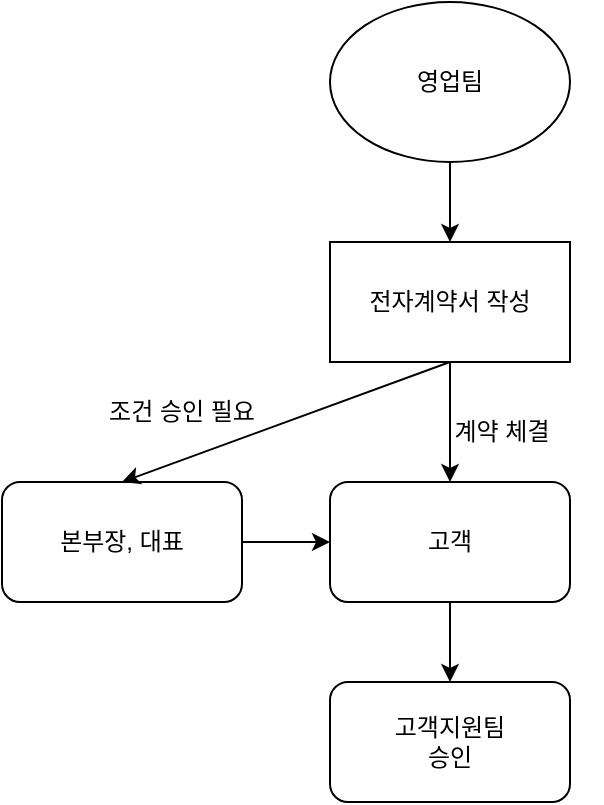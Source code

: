 <mxfile version="13.7.1" type="github"><diagram id="d6fL0c8MtKtCZylyciFx" name="Page-1"><mxGraphModel dx="946" dy="1681" grid="1" gridSize="10" guides="1" tooltips="1" connect="1" arrows="1" fold="1" page="1" pageScale="1" pageWidth="827" pageHeight="1169" math="0" shadow="0"><root><mxCell id="0"/><mxCell id="1" parent="0"/><mxCell id="xfdai1Y3ngSe-8RWAcle-1" value="전자계약서 작성" style="rounded=0;whiteSpace=wrap;html=1;" vertex="1" parent="1"><mxGeometry x="354" y="110" width="120" height="60" as="geometry"/></mxCell><mxCell id="xfdai1Y3ngSe-8RWAcle-2" value="영업팀" style="ellipse;whiteSpace=wrap;html=1;" vertex="1" parent="1"><mxGeometry x="354" y="-10" width="120" height="80" as="geometry"/></mxCell><mxCell id="xfdai1Y3ngSe-8RWAcle-3" value="" style="endArrow=classic;html=1;entryX=0.5;entryY=0;entryDx=0;entryDy=0;exitX=0.5;exitY=1;exitDx=0;exitDy=0;" edge="1" parent="1" source="xfdai1Y3ngSe-8RWAcle-2" target="xfdai1Y3ngSe-8RWAcle-1"><mxGeometry width="50" height="50" relative="1" as="geometry"><mxPoint x="390" y="170" as="sourcePoint"/><mxPoint x="440" y="120" as="targetPoint"/></mxGeometry></mxCell><mxCell id="xfdai1Y3ngSe-8RWAcle-4" value="본부장, 대표" style="rounded=1;whiteSpace=wrap;html=1;" vertex="1" parent="1"><mxGeometry x="190" y="230" width="120" height="60" as="geometry"/></mxCell><mxCell id="xfdai1Y3ngSe-8RWAcle-5" value="고객" style="rounded=1;whiteSpace=wrap;html=1;" vertex="1" parent="1"><mxGeometry x="354" y="230" width="120" height="60" as="geometry"/></mxCell><mxCell id="xfdai1Y3ngSe-8RWAcle-9" value="" style="endArrow=classic;html=1;exitX=0.5;exitY=1;exitDx=0;exitDy=0;entryX=0.5;entryY=0;entryDx=0;entryDy=0;" edge="1" parent="1" source="xfdai1Y3ngSe-8RWAcle-1" target="xfdai1Y3ngSe-8RWAcle-4"><mxGeometry width="50" height="50" relative="1" as="geometry"><mxPoint x="200" y="210" as="sourcePoint"/><mxPoint x="250" y="160" as="targetPoint"/></mxGeometry></mxCell><mxCell id="xfdai1Y3ngSe-8RWAcle-10" value="" style="endArrow=classic;html=1;exitX=0.5;exitY=1;exitDx=0;exitDy=0;entryX=0.5;entryY=0;entryDx=0;entryDy=0;" edge="1" parent="1" source="xfdai1Y3ngSe-8RWAcle-1" target="xfdai1Y3ngSe-8RWAcle-5"><mxGeometry width="50" height="50" relative="1" as="geometry"><mxPoint x="424" y="180" as="sourcePoint"/><mxPoint x="304" y="230" as="targetPoint"/></mxGeometry></mxCell><mxCell id="xfdai1Y3ngSe-8RWAcle-11" value="조건 승인 필요" style="text;html=1;strokeColor=none;fillColor=none;align=center;verticalAlign=middle;whiteSpace=wrap;rounded=0;" vertex="1" parent="1"><mxGeometry x="230" y="180" width="100" height="30" as="geometry"/></mxCell><mxCell id="xfdai1Y3ngSe-8RWAcle-12" value="계약 체결" style="text;html=1;strokeColor=none;fillColor=none;align=center;verticalAlign=middle;whiteSpace=wrap;rounded=0;" vertex="1" parent="1"><mxGeometry x="390" y="190" width="100" height="30" as="geometry"/></mxCell><mxCell id="xfdai1Y3ngSe-8RWAcle-13" value="" style="endArrow=classic;html=1;entryX=0;entryY=0.5;entryDx=0;entryDy=0;exitX=1;exitY=0.5;exitDx=0;exitDy=0;" edge="1" parent="1" source="xfdai1Y3ngSe-8RWAcle-4" target="xfdai1Y3ngSe-8RWAcle-5"><mxGeometry width="50" height="50" relative="1" as="geometry"><mxPoint x="180" y="380" as="sourcePoint"/><mxPoint x="230" y="330" as="targetPoint"/></mxGeometry></mxCell><mxCell id="xfdai1Y3ngSe-8RWAcle-14" value="고객지원팀&lt;br&gt;승인" style="rounded=1;whiteSpace=wrap;html=1;" vertex="1" parent="1"><mxGeometry x="354" y="330" width="120" height="60" as="geometry"/></mxCell><mxCell id="xfdai1Y3ngSe-8RWAcle-15" value="" style="endArrow=classic;html=1;exitX=0.5;exitY=1;exitDx=0;exitDy=0;entryX=0.5;entryY=0;entryDx=0;entryDy=0;" edge="1" parent="1" source="xfdai1Y3ngSe-8RWAcle-5" target="xfdai1Y3ngSe-8RWAcle-14"><mxGeometry width="50" height="50" relative="1" as="geometry"><mxPoint x="424" y="180" as="sourcePoint"/><mxPoint x="424" y="240" as="targetPoint"/></mxGeometry></mxCell></root></mxGraphModel></diagram></mxfile>